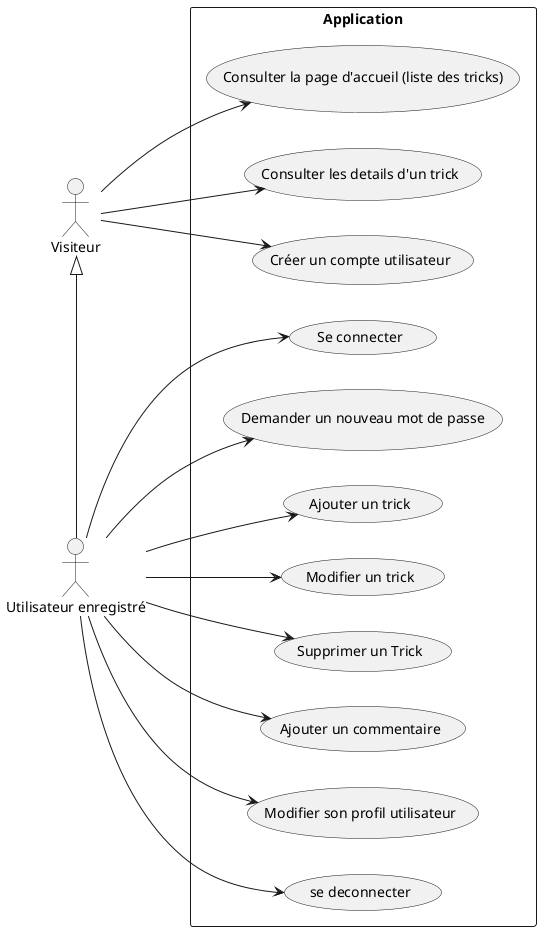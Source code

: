 @startuml
left to right direction
:Utilisateur enregistré: as U
:Visiteur: as V

rectangle Application {
  usecase "Consulter la page d'accueil (liste des tricks)" as Home
  usecase "Consulter les details d'un trick" as Single
  usecase "Créer un compte utilisateur" as Signup
  usecase "Se connecter" as Login
  usecase "Demander un nouveau mot de passe" as Reset
  usecase "Ajouter un trick" as AddNew
  usecase "Modifier un trick" as Update
  usecase "Supprimer un Trick" as Delete
  usecase "Ajouter un commentaire" as Comment
  usecase "Modifier son profil utilisateur" as UpdateProfile
  usecase "se deconnecter" as Logout
}

V <|- U
V --> Home
V --> Single
V --> Signup
U --> Login
U --> Reset
U --> AddNew
U --> Update
U --> Delete
U --> Comment
U --> UpdateProfile
U --> Logout


@enduml